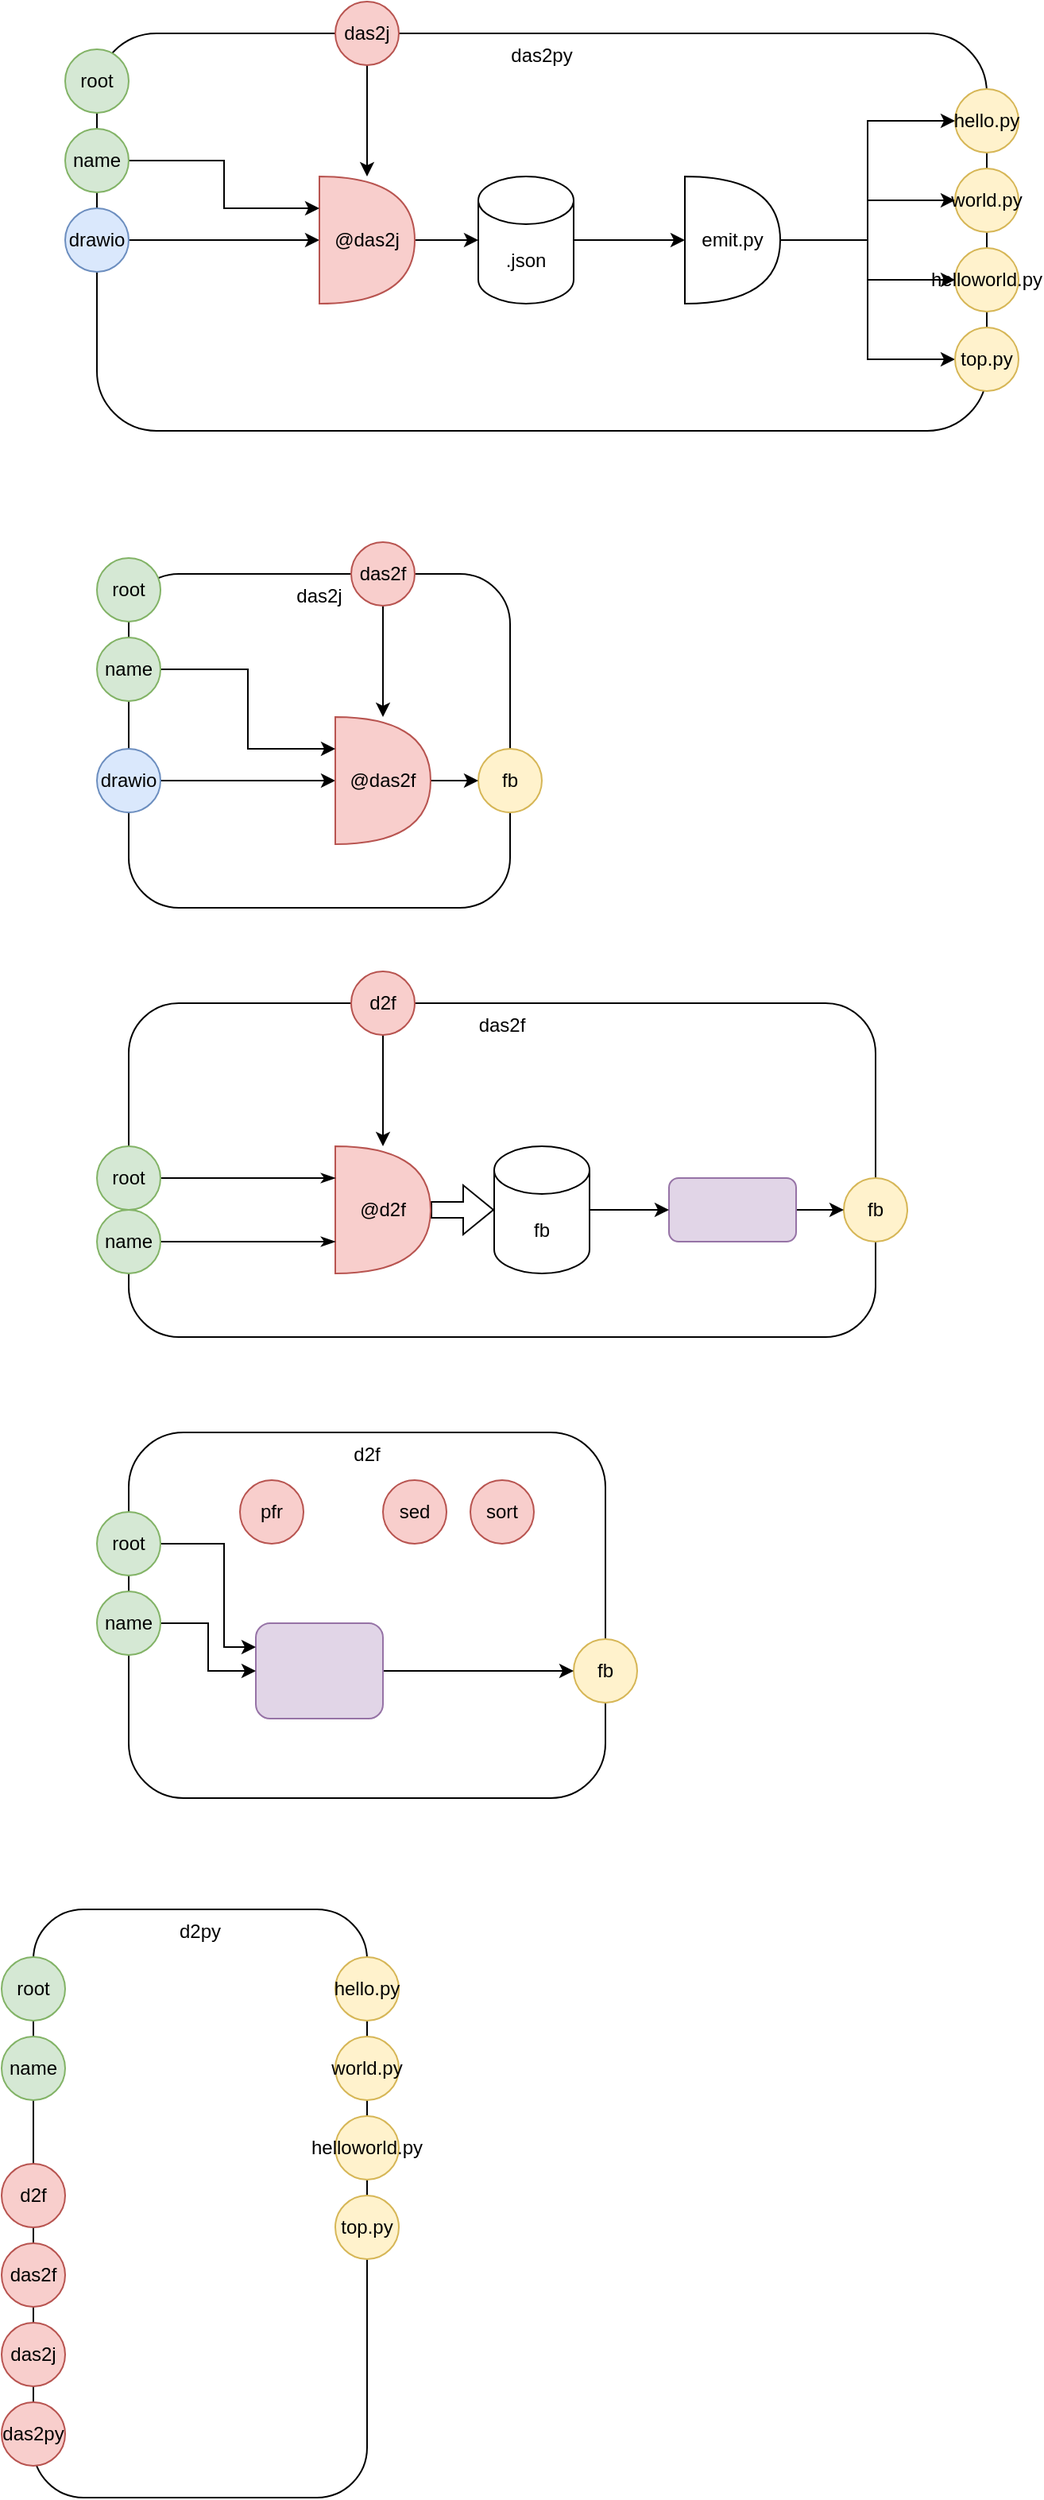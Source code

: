 <mxfile version="14.6.13" type="device"><diagram id="QTGyIGncSPA2Pm1gwpI6" name="Page-1"><mxGraphModel dx="953" dy="806" grid="1" gridSize="10" guides="1" tooltips="1" connect="1" arrows="1" fold="1" page="1" pageScale="1" pageWidth="1100" pageHeight="850" math="0" shadow="0"><root><mxCell id="0"/><mxCell id="1" parent="0"/><mxCell id="zOqLqZQxqcEyqAdoZ7LE-76" value="d2py" style="rounded=1;whiteSpace=wrap;html=1;verticalAlign=top;" vertex="1" parent="1"><mxGeometry x="80" y="1260" width="210" height="370" as="geometry"/></mxCell><mxCell id="zOqLqZQxqcEyqAdoZ7LE-1" value="das2py" style="rounded=1;whiteSpace=wrap;html=1;verticalAlign=top;" vertex="1" parent="1"><mxGeometry x="120" y="80" width="560" height="250" as="geometry"/></mxCell><mxCell id="zOqLqZQxqcEyqAdoZ7LE-10" style="edgeStyle=orthogonalEdgeStyle;rounded=0;orthogonalLoop=1;jettySize=auto;html=1;exitX=1;exitY=0.5;exitDx=0;exitDy=0;entryX=0;entryY=0.5;entryDx=0;entryDy=0;entryPerimeter=0;" edge="1" parent="1" source="zOqLqZQxqcEyqAdoZ7LE-3" target="zOqLqZQxqcEyqAdoZ7LE-8"><mxGeometry relative="1" as="geometry"/></mxCell><mxCell id="zOqLqZQxqcEyqAdoZ7LE-3" value="drawio" style="ellipse;whiteSpace=wrap;html=1;aspect=fixed;fillColor=#dae8fc;strokeColor=#6c8ebf;" vertex="1" parent="1"><mxGeometry x="100" y="190" width="40" height="40" as="geometry"/></mxCell><mxCell id="zOqLqZQxqcEyqAdoZ7LE-20" style="edgeStyle=orthogonalEdgeStyle;rounded=0;orthogonalLoop=1;jettySize=auto;html=1;exitX=0.5;exitY=1;exitDx=0;exitDy=0;" edge="1" parent="1" source="zOqLqZQxqcEyqAdoZ7LE-4" target="zOqLqZQxqcEyqAdoZ7LE-8"><mxGeometry relative="1" as="geometry"/></mxCell><mxCell id="zOqLqZQxqcEyqAdoZ7LE-4" value="das2j" style="ellipse;whiteSpace=wrap;html=1;aspect=fixed;fillColor=#f8cecc;strokeColor=#b85450;" vertex="1" parent="1"><mxGeometry x="270" y="60" width="40" height="40" as="geometry"/></mxCell><mxCell id="zOqLqZQxqcEyqAdoZ7LE-6" value="hello.py" style="ellipse;whiteSpace=wrap;html=1;aspect=fixed;fillColor=#fff2cc;strokeColor=#d6b656;" vertex="1" parent="1"><mxGeometry x="660" y="115" width="40" height="40" as="geometry"/></mxCell><mxCell id="zOqLqZQxqcEyqAdoZ7LE-14" style="edgeStyle=orthogonalEdgeStyle;rounded=0;orthogonalLoop=1;jettySize=auto;html=1;exitX=1;exitY=0.5;exitDx=0;exitDy=0;exitPerimeter=0;entryX=0;entryY=0.5;entryDx=0;entryDy=0;entryPerimeter=0;" edge="1" parent="1" source="zOqLqZQxqcEyqAdoZ7LE-7" target="zOqLqZQxqcEyqAdoZ7LE-12"><mxGeometry relative="1" as="geometry"/></mxCell><mxCell id="zOqLqZQxqcEyqAdoZ7LE-7" value="&lt;span style=&quot;font-weight: normal&quot;&gt;.json&lt;/span&gt;" style="shape=cylinder3;whiteSpace=wrap;html=1;boundedLbl=1;backgroundOutline=1;size=15;fontStyle=1" vertex="1" parent="1"><mxGeometry x="360" y="170" width="60" height="80" as="geometry"/></mxCell><mxCell id="zOqLqZQxqcEyqAdoZ7LE-11" style="edgeStyle=orthogonalEdgeStyle;rounded=0;orthogonalLoop=1;jettySize=auto;html=1;exitX=1;exitY=0.5;exitDx=0;exitDy=0;exitPerimeter=0;" edge="1" parent="1" source="zOqLqZQxqcEyqAdoZ7LE-8" target="zOqLqZQxqcEyqAdoZ7LE-7"><mxGeometry relative="1" as="geometry"/></mxCell><mxCell id="zOqLqZQxqcEyqAdoZ7LE-8" value="@das2j" style="shape=or;whiteSpace=wrap;html=1;fillColor=#f8cecc;strokeColor=#b85450;" vertex="1" parent="1"><mxGeometry x="260" y="170" width="60" height="80" as="geometry"/></mxCell><mxCell id="zOqLqZQxqcEyqAdoZ7LE-16" style="edgeStyle=orthogonalEdgeStyle;rounded=0;orthogonalLoop=1;jettySize=auto;html=1;exitX=1;exitY=0.5;exitDx=0;exitDy=0;exitPerimeter=0;entryX=0;entryY=0.5;entryDx=0;entryDy=0;" edge="1" parent="1" source="zOqLqZQxqcEyqAdoZ7LE-12" target="zOqLqZQxqcEyqAdoZ7LE-6"><mxGeometry relative="1" as="geometry"/></mxCell><mxCell id="zOqLqZQxqcEyqAdoZ7LE-26" style="edgeStyle=orthogonalEdgeStyle;rounded=0;orthogonalLoop=1;jettySize=auto;html=1;entryX=0;entryY=0.5;entryDx=0;entryDy=0;" edge="1" parent="1" source="zOqLqZQxqcEyqAdoZ7LE-12" target="zOqLqZQxqcEyqAdoZ7LE-23"><mxGeometry relative="1" as="geometry"/></mxCell><mxCell id="zOqLqZQxqcEyqAdoZ7LE-27" style="edgeStyle=orthogonalEdgeStyle;rounded=0;orthogonalLoop=1;jettySize=auto;html=1;entryX=0;entryY=0.5;entryDx=0;entryDy=0;" edge="1" parent="1" source="zOqLqZQxqcEyqAdoZ7LE-12" target="zOqLqZQxqcEyqAdoZ7LE-24"><mxGeometry relative="1" as="geometry"/></mxCell><mxCell id="zOqLqZQxqcEyqAdoZ7LE-28" style="edgeStyle=orthogonalEdgeStyle;rounded=0;orthogonalLoop=1;jettySize=auto;html=1;entryX=0;entryY=0.5;entryDx=0;entryDy=0;" edge="1" parent="1" source="zOqLqZQxqcEyqAdoZ7LE-12" target="zOqLqZQxqcEyqAdoZ7LE-22"><mxGeometry relative="1" as="geometry"/></mxCell><mxCell id="zOqLqZQxqcEyqAdoZ7LE-12" value="emit.py" style="shape=or;whiteSpace=wrap;html=1;" vertex="1" parent="1"><mxGeometry x="490" y="170" width="60" height="80" as="geometry"/></mxCell><mxCell id="zOqLqZQxqcEyqAdoZ7LE-17" value="das2j" style="rounded=1;whiteSpace=wrap;html=1;verticalAlign=top;" vertex="1" parent="1"><mxGeometry x="140" y="420" width="240" height="210" as="geometry"/></mxCell><mxCell id="zOqLqZQxqcEyqAdoZ7LE-35" style="edgeStyle=orthogonalEdgeStyle;rounded=0;orthogonalLoop=1;jettySize=auto;html=1;entryX=0;entryY=0.5;entryDx=0;entryDy=0;entryPerimeter=0;" edge="1" parent="1" source="zOqLqZQxqcEyqAdoZ7LE-18" target="zOqLqZQxqcEyqAdoZ7LE-34"><mxGeometry relative="1" as="geometry"/></mxCell><mxCell id="zOqLqZQxqcEyqAdoZ7LE-18" value="drawio" style="ellipse;whiteSpace=wrap;html=1;aspect=fixed;fillColor=#dae8fc;strokeColor=#6c8ebf;" vertex="1" parent="1"><mxGeometry x="120" y="530" width="40" height="40" as="geometry"/></mxCell><mxCell id="zOqLqZQxqcEyqAdoZ7LE-19" value="fb" style="ellipse;whiteSpace=wrap;html=1;aspect=fixed;fillColor=#fff2cc;strokeColor=#d6b656;" vertex="1" parent="1"><mxGeometry x="360" y="530" width="40" height="40" as="geometry"/></mxCell><mxCell id="zOqLqZQxqcEyqAdoZ7LE-22" value="world.py" style="ellipse;whiteSpace=wrap;html=1;aspect=fixed;fillColor=#fff2cc;strokeColor=#d6b656;" vertex="1" parent="1"><mxGeometry x="660" y="165" width="40" height="40" as="geometry"/></mxCell><mxCell id="zOqLqZQxqcEyqAdoZ7LE-23" value="helloworld.py" style="ellipse;whiteSpace=wrap;html=1;aspect=fixed;fillColor=#fff2cc;strokeColor=#d6b656;" vertex="1" parent="1"><mxGeometry x="660" y="215" width="40" height="40" as="geometry"/></mxCell><mxCell id="zOqLqZQxqcEyqAdoZ7LE-24" value="top.py" style="ellipse;whiteSpace=wrap;html=1;aspect=fixed;fillColor=#fff2cc;strokeColor=#d6b656;" vertex="1" parent="1"><mxGeometry x="660" y="265" width="40" height="40" as="geometry"/></mxCell><mxCell id="zOqLqZQxqcEyqAdoZ7LE-32" style="edgeStyle=orthogonalEdgeStyle;rounded=0;orthogonalLoop=1;jettySize=auto;html=1;exitX=0.5;exitY=1;exitDx=0;exitDy=0;" edge="1" parent="1" source="zOqLqZQxqcEyqAdoZ7LE-33" target="zOqLqZQxqcEyqAdoZ7LE-34"><mxGeometry relative="1" as="geometry"/></mxCell><mxCell id="zOqLqZQxqcEyqAdoZ7LE-33" value="das2f" style="ellipse;whiteSpace=wrap;html=1;aspect=fixed;fillColor=#f8cecc;strokeColor=#b85450;" vertex="1" parent="1"><mxGeometry x="280" y="400" width="40" height="40" as="geometry"/></mxCell><mxCell id="zOqLqZQxqcEyqAdoZ7LE-36" style="edgeStyle=orthogonalEdgeStyle;rounded=0;orthogonalLoop=1;jettySize=auto;html=1;exitX=1;exitY=0.5;exitDx=0;exitDy=0;exitPerimeter=0;entryX=0;entryY=0.5;entryDx=0;entryDy=0;" edge="1" parent="1" source="zOqLqZQxqcEyqAdoZ7LE-34" target="zOqLqZQxqcEyqAdoZ7LE-19"><mxGeometry relative="1" as="geometry"/></mxCell><mxCell id="zOqLqZQxqcEyqAdoZ7LE-34" value="@das2f" style="shape=or;whiteSpace=wrap;html=1;fillColor=#f8cecc;strokeColor=#b85450;" vertex="1" parent="1"><mxGeometry x="270" y="510" width="60" height="80" as="geometry"/></mxCell><mxCell id="zOqLqZQxqcEyqAdoZ7LE-37" value="das2f" style="rounded=1;whiteSpace=wrap;html=1;verticalAlign=top;" vertex="1" parent="1"><mxGeometry x="140" y="690" width="470" height="210" as="geometry"/></mxCell><mxCell id="zOqLqZQxqcEyqAdoZ7LE-40" value="fb" style="ellipse;whiteSpace=wrap;html=1;aspect=fixed;fillColor=#fff2cc;strokeColor=#d6b656;" vertex="1" parent="1"><mxGeometry x="590" y="800" width="40" height="40" as="geometry"/></mxCell><mxCell id="zOqLqZQxqcEyqAdoZ7LE-41" style="edgeStyle=orthogonalEdgeStyle;rounded=0;orthogonalLoop=1;jettySize=auto;html=1;exitX=0.5;exitY=1;exitDx=0;exitDy=0;" edge="1" parent="1" source="zOqLqZQxqcEyqAdoZ7LE-42" target="zOqLqZQxqcEyqAdoZ7LE-44"><mxGeometry relative="1" as="geometry"/></mxCell><mxCell id="zOqLqZQxqcEyqAdoZ7LE-42" value="d2f" style="ellipse;whiteSpace=wrap;html=1;aspect=fixed;fillColor=#f8cecc;strokeColor=#b85450;" vertex="1" parent="1"><mxGeometry x="280" y="670" width="40" height="40" as="geometry"/></mxCell><mxCell id="zOqLqZQxqcEyqAdoZ7LE-63" style="edgeStyle=orthogonalEdgeStyle;rounded=0;orthogonalLoop=1;jettySize=auto;html=1;exitX=1;exitY=0.5;exitDx=0;exitDy=0;exitPerimeter=0;entryX=0;entryY=0.5;entryDx=0;entryDy=0;entryPerimeter=0;strokeWidth=1;endArrow=classicThin;endFill=1;shape=flexArrow;" edge="1" parent="1" source="zOqLqZQxqcEyqAdoZ7LE-44" target="zOqLqZQxqcEyqAdoZ7LE-61"><mxGeometry relative="1" as="geometry"/></mxCell><mxCell id="zOqLqZQxqcEyqAdoZ7LE-44" value="@d2f" style="shape=or;whiteSpace=wrap;html=1;fillColor=#f8cecc;strokeColor=#b85450;" vertex="1" parent="1"><mxGeometry x="270" y="780" width="60" height="80" as="geometry"/></mxCell><mxCell id="zOqLqZQxqcEyqAdoZ7LE-47" style="edgeStyle=orthogonalEdgeStyle;rounded=0;orthogonalLoop=1;jettySize=auto;html=1;exitX=1;exitY=0.5;exitDx=0;exitDy=0;" edge="1" parent="1" source="zOqLqZQxqcEyqAdoZ7LE-45" target="zOqLqZQxqcEyqAdoZ7LE-40"><mxGeometry relative="1" as="geometry"/></mxCell><mxCell id="zOqLqZQxqcEyqAdoZ7LE-45" value="" style="rounded=1;whiteSpace=wrap;html=1;fillColor=#e1d5e7;strokeColor=#9673a6;" vertex="1" parent="1"><mxGeometry x="480" y="800" width="80" height="40" as="geometry"/></mxCell><mxCell id="zOqLqZQxqcEyqAdoZ7LE-49" value="d2f" style="rounded=1;whiteSpace=wrap;html=1;verticalAlign=top;" vertex="1" parent="1"><mxGeometry x="140" y="960" width="300" height="230" as="geometry"/></mxCell><mxCell id="zOqLqZQxqcEyqAdoZ7LE-52" value="fb" style="ellipse;whiteSpace=wrap;html=1;aspect=fixed;fillColor=#fff2cc;strokeColor=#d6b656;" vertex="1" parent="1"><mxGeometry x="420" y="1090" width="40" height="40" as="geometry"/></mxCell><mxCell id="zOqLqZQxqcEyqAdoZ7LE-60" style="edgeStyle=orthogonalEdgeStyle;rounded=0;orthogonalLoop=1;jettySize=auto;html=1;entryX=0;entryY=0.5;entryDx=0;entryDy=0;" edge="1" parent="1" source="zOqLqZQxqcEyqAdoZ7LE-57" target="zOqLqZQxqcEyqAdoZ7LE-52"><mxGeometry relative="1" as="geometry"/></mxCell><mxCell id="zOqLqZQxqcEyqAdoZ7LE-57" value="" style="rounded=1;whiteSpace=wrap;html=1;fillColor=#e1d5e7;strokeColor=#9673a6;" vertex="1" parent="1"><mxGeometry x="220" y="1080" width="80" height="60" as="geometry"/></mxCell><mxCell id="zOqLqZQxqcEyqAdoZ7LE-62" style="edgeStyle=orthogonalEdgeStyle;rounded=0;orthogonalLoop=1;jettySize=auto;html=1;exitX=1;exitY=0.5;exitDx=0;exitDy=0;exitPerimeter=0;entryX=0;entryY=0.5;entryDx=0;entryDy=0;" edge="1" parent="1" source="zOqLqZQxqcEyqAdoZ7LE-61" target="zOqLqZQxqcEyqAdoZ7LE-45"><mxGeometry relative="1" as="geometry"/></mxCell><mxCell id="zOqLqZQxqcEyqAdoZ7LE-61" value="&lt;span style=&quot;font-weight: normal&quot;&gt;fb&lt;/span&gt;" style="shape=cylinder3;whiteSpace=wrap;html=1;boundedLbl=1;backgroundOutline=1;size=15;fontStyle=1" vertex="1" parent="1"><mxGeometry x="370" y="780" width="60" height="80" as="geometry"/></mxCell><mxCell id="zOqLqZQxqcEyqAdoZ7LE-66" style="edgeStyle=orthogonalEdgeStyle;rounded=0;orthogonalLoop=1;jettySize=auto;html=1;exitX=1;exitY=0.5;exitDx=0;exitDy=0;entryX=0;entryY=0.25;entryDx=0;entryDy=0;entryPerimeter=0;" edge="1" parent="1" source="zOqLqZQxqcEyqAdoZ7LE-65" target="zOqLqZQxqcEyqAdoZ7LE-8"><mxGeometry relative="1" as="geometry"/></mxCell><mxCell id="zOqLqZQxqcEyqAdoZ7LE-65" value="name" style="ellipse;whiteSpace=wrap;html=1;aspect=fixed;fillColor=#d5e8d4;strokeColor=#82b366;" vertex="1" parent="1"><mxGeometry x="100" y="140" width="40" height="40" as="geometry"/></mxCell><mxCell id="zOqLqZQxqcEyqAdoZ7LE-68" style="edgeStyle=orthogonalEdgeStyle;rounded=0;orthogonalLoop=1;jettySize=auto;html=1;entryX=0;entryY=0.25;entryDx=0;entryDy=0;entryPerimeter=0;" edge="1" parent="1" source="zOqLqZQxqcEyqAdoZ7LE-67" target="zOqLqZQxqcEyqAdoZ7LE-34"><mxGeometry relative="1" as="geometry"/></mxCell><mxCell id="zOqLqZQxqcEyqAdoZ7LE-67" value="name" style="ellipse;whiteSpace=wrap;html=1;aspect=fixed;fillColor=#d5e8d4;strokeColor=#82b366;" vertex="1" parent="1"><mxGeometry x="120" y="460" width="40" height="40" as="geometry"/></mxCell><mxCell id="zOqLqZQxqcEyqAdoZ7LE-102" style="edgeStyle=orthogonalEdgeStyle;rounded=0;orthogonalLoop=1;jettySize=auto;html=1;exitX=1;exitY=0.5;exitDx=0;exitDy=0;entryX=0;entryY=0.75;entryDx=0;entryDy=0;entryPerimeter=0;endArrow=classicThin;endFill=1;strokeWidth=1;" edge="1" parent="1" source="zOqLqZQxqcEyqAdoZ7LE-69" target="zOqLqZQxqcEyqAdoZ7LE-44"><mxGeometry relative="1" as="geometry"/></mxCell><mxCell id="zOqLqZQxqcEyqAdoZ7LE-69" value="name" style="ellipse;whiteSpace=wrap;html=1;aspect=fixed;fillColor=#d5e8d4;strokeColor=#82b366;" vertex="1" parent="1"><mxGeometry x="120" y="820" width="40" height="40" as="geometry"/></mxCell><mxCell id="zOqLqZQxqcEyqAdoZ7LE-96" style="edgeStyle=orthogonalEdgeStyle;rounded=0;orthogonalLoop=1;jettySize=auto;html=1;exitX=1;exitY=0.5;exitDx=0;exitDy=0;entryX=0;entryY=0.5;entryDx=0;entryDy=0;" edge="1" parent="1" source="zOqLqZQxqcEyqAdoZ7LE-71" target="zOqLqZQxqcEyqAdoZ7LE-57"><mxGeometry relative="1" as="geometry"/></mxCell><mxCell id="zOqLqZQxqcEyqAdoZ7LE-71" value="name" style="ellipse;whiteSpace=wrap;html=1;aspect=fixed;fillColor=#d5e8d4;strokeColor=#82b366;" vertex="1" parent="1"><mxGeometry x="120" y="1060" width="40" height="40" as="geometry"/></mxCell><mxCell id="zOqLqZQxqcEyqAdoZ7LE-73" value="pfr" style="ellipse;whiteSpace=wrap;html=1;aspect=fixed;fillColor=#f8cecc;strokeColor=#b85450;" vertex="1" parent="1"><mxGeometry x="210" y="990" width="40" height="40" as="geometry"/></mxCell><mxCell id="zOqLqZQxqcEyqAdoZ7LE-74" value="sed" style="ellipse;whiteSpace=wrap;html=1;aspect=fixed;fillColor=#f8cecc;strokeColor=#b85450;" vertex="1" parent="1"><mxGeometry x="300" y="990" width="40" height="40" as="geometry"/></mxCell><mxCell id="zOqLqZQxqcEyqAdoZ7LE-75" value="sort" style="ellipse;whiteSpace=wrap;html=1;aspect=fixed;fillColor=#f8cecc;strokeColor=#b85450;" vertex="1" parent="1"><mxGeometry x="355" y="990" width="40" height="40" as="geometry"/></mxCell><mxCell id="zOqLqZQxqcEyqAdoZ7LE-82" value="name" style="ellipse;whiteSpace=wrap;html=1;aspect=fixed;fillColor=#d5e8d4;strokeColor=#82b366;" vertex="1" parent="1"><mxGeometry x="60" y="1340" width="40" height="40" as="geometry"/></mxCell><mxCell id="zOqLqZQxqcEyqAdoZ7LE-83" value="hello.py" style="ellipse;whiteSpace=wrap;html=1;aspect=fixed;fillColor=#fff2cc;strokeColor=#d6b656;" vertex="1" parent="1"><mxGeometry x="270" y="1290" width="40" height="40" as="geometry"/></mxCell><mxCell id="zOqLqZQxqcEyqAdoZ7LE-84" value="world.py" style="ellipse;whiteSpace=wrap;html=1;aspect=fixed;fillColor=#fff2cc;strokeColor=#d6b656;" vertex="1" parent="1"><mxGeometry x="270" y="1340" width="40" height="40" as="geometry"/></mxCell><mxCell id="zOqLqZQxqcEyqAdoZ7LE-85" value="helloworld.py" style="ellipse;whiteSpace=wrap;html=1;aspect=fixed;fillColor=#fff2cc;strokeColor=#d6b656;" vertex="1" parent="1"><mxGeometry x="270" y="1390" width="40" height="40" as="geometry"/></mxCell><mxCell id="zOqLqZQxqcEyqAdoZ7LE-86" value="top.py" style="ellipse;whiteSpace=wrap;html=1;aspect=fixed;fillColor=#fff2cc;strokeColor=#d6b656;" vertex="1" parent="1"><mxGeometry x="270" y="1440" width="40" height="40" as="geometry"/></mxCell><mxCell id="zOqLqZQxqcEyqAdoZ7LE-97" style="edgeStyle=orthogonalEdgeStyle;rounded=0;orthogonalLoop=1;jettySize=auto;html=1;exitX=1;exitY=0.5;exitDx=0;exitDy=0;entryX=0;entryY=0.25;entryDx=0;entryDy=0;" edge="1" parent="1" source="zOqLqZQxqcEyqAdoZ7LE-87" target="zOqLqZQxqcEyqAdoZ7LE-57"><mxGeometry relative="1" as="geometry"><Array as="points"><mxPoint x="200" y="1030"/><mxPoint x="200" y="1095"/></Array></mxGeometry></mxCell><mxCell id="zOqLqZQxqcEyqAdoZ7LE-87" value="root" style="ellipse;whiteSpace=wrap;html=1;aspect=fixed;fillColor=#d5e8d4;strokeColor=#82b366;" vertex="1" parent="1"><mxGeometry x="120" y="1010" width="40" height="40" as="geometry"/></mxCell><mxCell id="zOqLqZQxqcEyqAdoZ7LE-101" style="edgeStyle=orthogonalEdgeStyle;rounded=0;orthogonalLoop=1;jettySize=auto;html=1;exitX=1;exitY=0.5;exitDx=0;exitDy=0;entryX=0;entryY=0.25;entryDx=0;entryDy=0;entryPerimeter=0;endArrow=classicThin;endFill=1;strokeWidth=1;" edge="1" parent="1" source="zOqLqZQxqcEyqAdoZ7LE-88" target="zOqLqZQxqcEyqAdoZ7LE-44"><mxGeometry relative="1" as="geometry"/></mxCell><mxCell id="zOqLqZQxqcEyqAdoZ7LE-88" value="root" style="ellipse;whiteSpace=wrap;html=1;aspect=fixed;fillColor=#d5e8d4;strokeColor=#82b366;" vertex="1" parent="1"><mxGeometry x="120" y="780" width="40" height="40" as="geometry"/></mxCell><mxCell id="zOqLqZQxqcEyqAdoZ7LE-89" value="root" style="ellipse;whiteSpace=wrap;html=1;aspect=fixed;fillColor=#d5e8d4;strokeColor=#82b366;" vertex="1" parent="1"><mxGeometry x="120" y="410" width="40" height="40" as="geometry"/></mxCell><mxCell id="zOqLqZQxqcEyqAdoZ7LE-90" value="root" style="ellipse;whiteSpace=wrap;html=1;aspect=fixed;fillColor=#d5e8d4;strokeColor=#82b366;" vertex="1" parent="1"><mxGeometry x="100" y="90" width="40" height="40" as="geometry"/></mxCell><mxCell id="zOqLqZQxqcEyqAdoZ7LE-91" value="d2f" style="ellipse;whiteSpace=wrap;html=1;aspect=fixed;fillColor=#f8cecc;strokeColor=#b85450;" vertex="1" parent="1"><mxGeometry x="60" y="1420" width="40" height="40" as="geometry"/></mxCell><mxCell id="zOqLqZQxqcEyqAdoZ7LE-92" value="root" style="ellipse;whiteSpace=wrap;html=1;aspect=fixed;fillColor=#d5e8d4;strokeColor=#82b366;" vertex="1" parent="1"><mxGeometry x="60" y="1290" width="40" height="40" as="geometry"/></mxCell><mxCell id="zOqLqZQxqcEyqAdoZ7LE-93" value="das2f" style="ellipse;whiteSpace=wrap;html=1;aspect=fixed;fillColor=#f8cecc;strokeColor=#b85450;" vertex="1" parent="1"><mxGeometry x="60" y="1470" width="40" height="40" as="geometry"/></mxCell><mxCell id="zOqLqZQxqcEyqAdoZ7LE-94" value="das2j" style="ellipse;whiteSpace=wrap;html=1;aspect=fixed;fillColor=#f8cecc;strokeColor=#b85450;" vertex="1" parent="1"><mxGeometry x="60" y="1520" width="40" height="40" as="geometry"/></mxCell><mxCell id="zOqLqZQxqcEyqAdoZ7LE-95" value="das2py" style="ellipse;whiteSpace=wrap;html=1;aspect=fixed;fillColor=#f8cecc;strokeColor=#b85450;" vertex="1" parent="1"><mxGeometry x="60" y="1570" width="40" height="40" as="geometry"/></mxCell></root></mxGraphModel></diagram></mxfile>